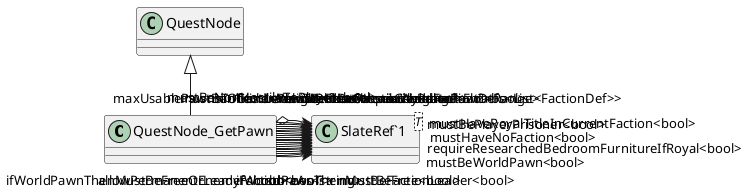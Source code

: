 @startuml
class QuestNode_GetPawn {
}
class "SlateRef`1"<T> {
}
QuestNode <|-- QuestNode_GetPawn
QuestNode_GetPawn --> "storeAs<string>" "SlateRef`1"
QuestNode_GetPawn --> "mustBeFactionLeader<bool>" "SlateRef`1"
QuestNode_GetPawn --> "mustBeWorldPawn<bool>" "SlateRef`1"
QuestNode_GetPawn --> "ifWorldPawnThenMustBeFree<bool>" "SlateRef`1"
QuestNode_GetPawn --> "ifWorldPawnThenMustBeFreeOrLeader<bool>" "SlateRef`1"
QuestNode_GetPawn --> "mustHaveNoFaction<bool>" "SlateRef`1"
QuestNode_GetPawn --> "mustBeFreeColonist<bool>" "SlateRef`1"
QuestNode_GetPawn --> "mustBePlayerPrisoner<bool>" "SlateRef`1"
QuestNode_GetPawn --> "mustBeNotSuspended<bool>" "SlateRef`1"
QuestNode_GetPawn --> "mustHaveRoyalTitleInCurrentFaction<bool>" "SlateRef`1"
QuestNode_GetPawn --> "mustBeNonHostileToPlayer<bool>" "SlateRef`1"
QuestNode_GetPawn --> "allowPermanentEnemyFaction<bool?>" "SlateRef`1"
QuestNode_GetPawn --> "canGeneratePawn<bool>" "SlateRef`1"
QuestNode_GetPawn --> "requireResearchedBedroomFurnitureIfRoyal<bool>" "SlateRef`1"
QuestNode_GetPawn --> "mustBeOfKind<PawnKindDef>" "SlateRef`1"
QuestNode_GetPawn --> "seniorityRange<FloatRange>" "SlateRef`1"
QuestNode_GetPawn --> "minTechLevel<TechLevel>" "SlateRef`1"
QuestNode_GetPawn --> "excludeFactionDefs<List<FactionDef>>" "SlateRef`1"
QuestNode_GetPawn --> "hostileWeight<float?>" "SlateRef`1"
QuestNode_GetPawn --> "nonHostileWeight<float?>" "SlateRef`1"
QuestNode_GetPawn o-> "maxUsablePawnsToGenerate<int>" "SlateRef`1"
@enduml

